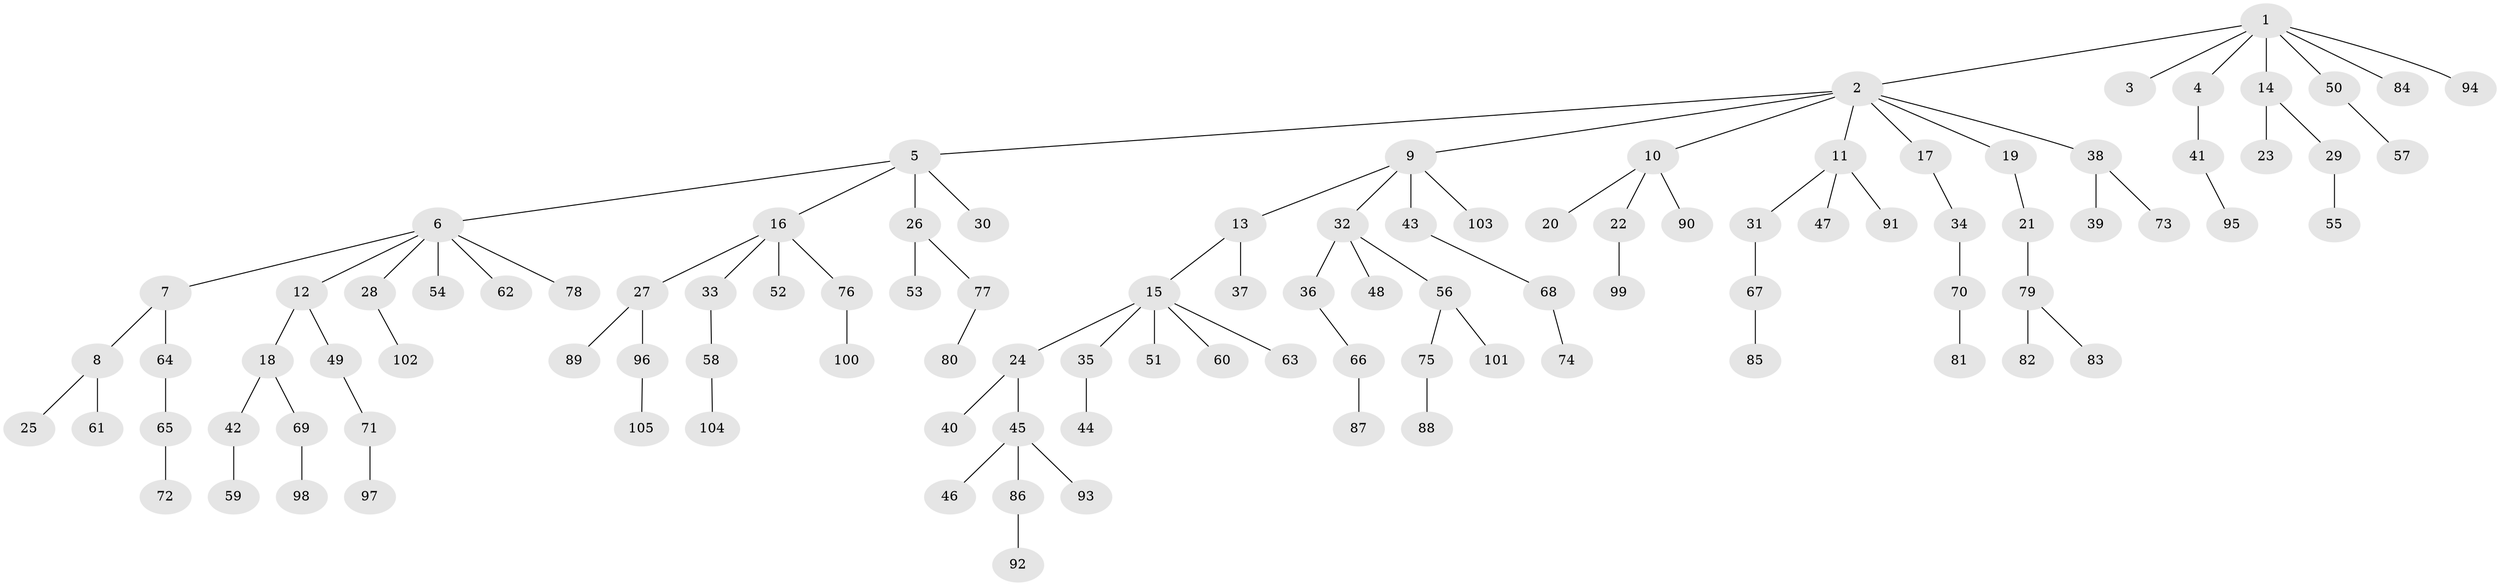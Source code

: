 // Generated by graph-tools (version 1.1) at 2025/53/03/09/25 04:53:44]
// undirected, 105 vertices, 104 edges
graph export_dot {
graph [start="1"]
  node [color=gray90,style=filled];
  1;
  2;
  3;
  4;
  5;
  6;
  7;
  8;
  9;
  10;
  11;
  12;
  13;
  14;
  15;
  16;
  17;
  18;
  19;
  20;
  21;
  22;
  23;
  24;
  25;
  26;
  27;
  28;
  29;
  30;
  31;
  32;
  33;
  34;
  35;
  36;
  37;
  38;
  39;
  40;
  41;
  42;
  43;
  44;
  45;
  46;
  47;
  48;
  49;
  50;
  51;
  52;
  53;
  54;
  55;
  56;
  57;
  58;
  59;
  60;
  61;
  62;
  63;
  64;
  65;
  66;
  67;
  68;
  69;
  70;
  71;
  72;
  73;
  74;
  75;
  76;
  77;
  78;
  79;
  80;
  81;
  82;
  83;
  84;
  85;
  86;
  87;
  88;
  89;
  90;
  91;
  92;
  93;
  94;
  95;
  96;
  97;
  98;
  99;
  100;
  101;
  102;
  103;
  104;
  105;
  1 -- 2;
  1 -- 3;
  1 -- 4;
  1 -- 14;
  1 -- 50;
  1 -- 84;
  1 -- 94;
  2 -- 5;
  2 -- 9;
  2 -- 10;
  2 -- 11;
  2 -- 17;
  2 -- 19;
  2 -- 38;
  4 -- 41;
  5 -- 6;
  5 -- 16;
  5 -- 26;
  5 -- 30;
  6 -- 7;
  6 -- 12;
  6 -- 28;
  6 -- 54;
  6 -- 62;
  6 -- 78;
  7 -- 8;
  7 -- 64;
  8 -- 25;
  8 -- 61;
  9 -- 13;
  9 -- 32;
  9 -- 43;
  9 -- 103;
  10 -- 20;
  10 -- 22;
  10 -- 90;
  11 -- 31;
  11 -- 47;
  11 -- 91;
  12 -- 18;
  12 -- 49;
  13 -- 15;
  13 -- 37;
  14 -- 23;
  14 -- 29;
  15 -- 24;
  15 -- 35;
  15 -- 51;
  15 -- 60;
  15 -- 63;
  16 -- 27;
  16 -- 33;
  16 -- 52;
  16 -- 76;
  17 -- 34;
  18 -- 42;
  18 -- 69;
  19 -- 21;
  21 -- 79;
  22 -- 99;
  24 -- 40;
  24 -- 45;
  26 -- 53;
  26 -- 77;
  27 -- 89;
  27 -- 96;
  28 -- 102;
  29 -- 55;
  31 -- 67;
  32 -- 36;
  32 -- 48;
  32 -- 56;
  33 -- 58;
  34 -- 70;
  35 -- 44;
  36 -- 66;
  38 -- 39;
  38 -- 73;
  41 -- 95;
  42 -- 59;
  43 -- 68;
  45 -- 46;
  45 -- 86;
  45 -- 93;
  49 -- 71;
  50 -- 57;
  56 -- 75;
  56 -- 101;
  58 -- 104;
  64 -- 65;
  65 -- 72;
  66 -- 87;
  67 -- 85;
  68 -- 74;
  69 -- 98;
  70 -- 81;
  71 -- 97;
  75 -- 88;
  76 -- 100;
  77 -- 80;
  79 -- 82;
  79 -- 83;
  86 -- 92;
  96 -- 105;
}
